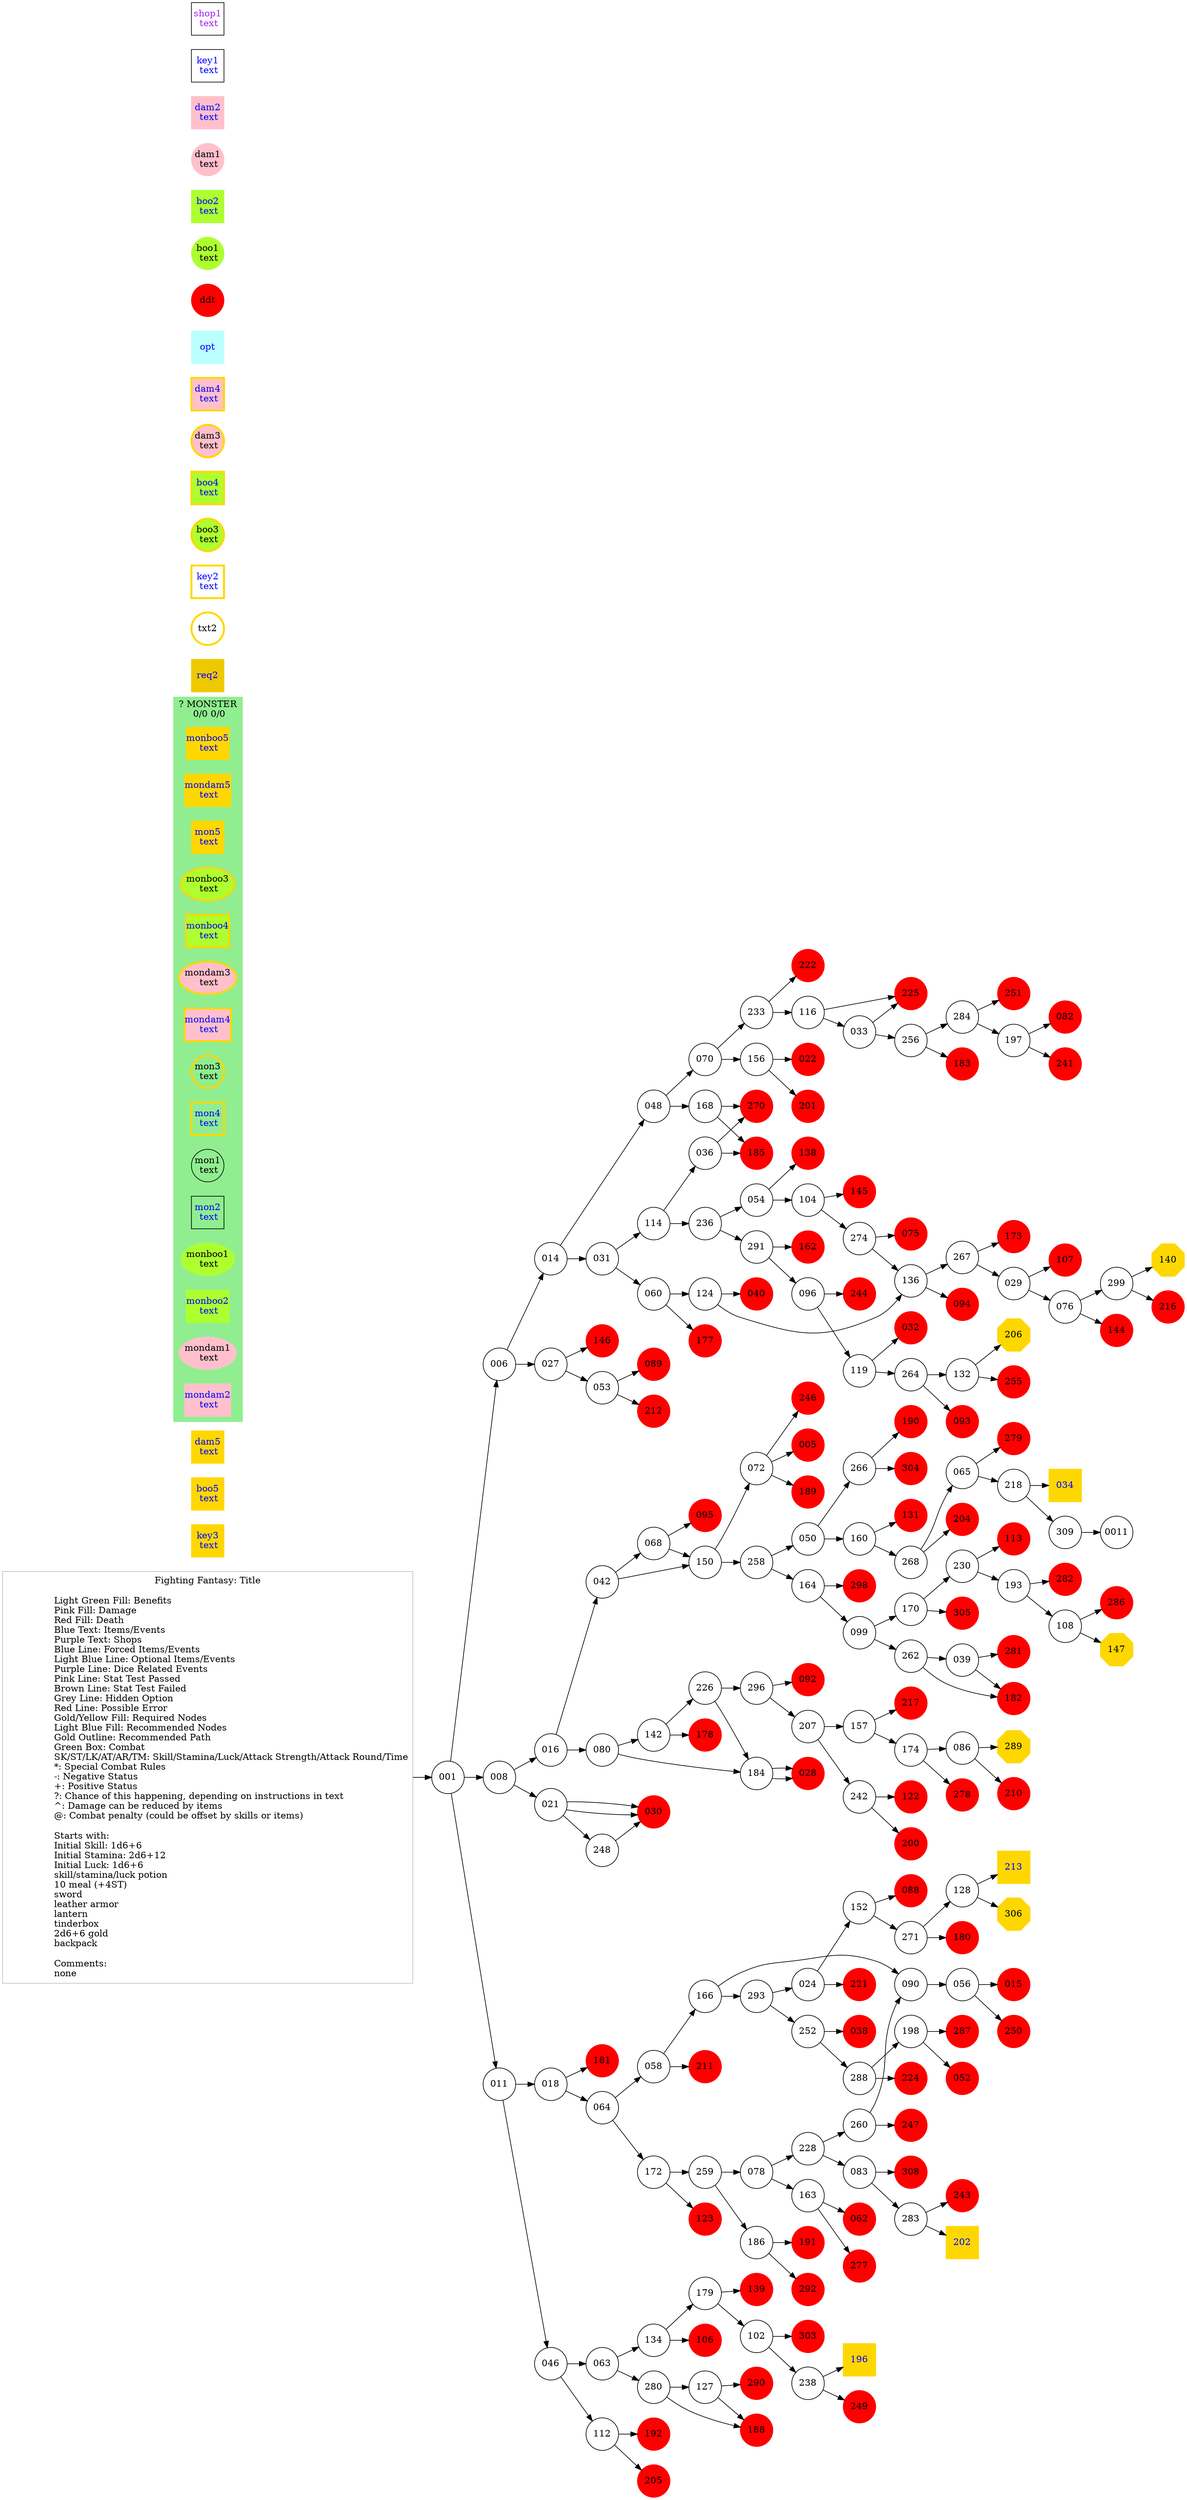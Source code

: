 digraph "Chooseomatic: Thrusts of Justice" {
	// graph defaults
	rankdir=LR
	mclimit=20
	nodesep=.3 // changes horizontal separation of nodes
	ranksep=.4 // changes vertical separation of nodes
	node [height=.7
		width=.7
		shape=ellipse
		margin=0]
	edge[weight=5]

	// a box for a graph label
	// note that you can override the defaults set above
	myTitle [label = "Fighting Fantasy: Title\n\n \
		Light Green Fill: Benefits\l \
		Pink Fill: Damage\l \
		Red Fill: Death\l \
		Blue Text: Items/Events\l \
		Purple Text: Shops\l \
		Blue Line: Forced Items/Events\l \
		Light Blue Line: Optional Items/Events\l \
		Purple Line: Dice Related Events\l \
		Pink Line: Stat Test Passed\l \
		Brown Line: Stat Test Failed\l \
		Grey Line: Hidden Option\l \
		Red Line: Possible Error\l \
		Gold/Yellow Fill: Required Nodes\l \
		Light Blue Fill: Recommended Nodes\l \
		Gold Outline: Recommended Path\l \
		Green Box: Combat\l \
		SK/ST/LK/AT/AR/TM: Skill/Stamina/Luck/Attack Strength/Attack Round/Time\l \
		*: Special Combat Rules\l \
		-: Negative Status\l \
		+: Positive Status\l \
		?: Chance of this happening, depending on instructions in text\l \
		^: Damage can be reduced by items\l \
		@: Combat penalty (could be offset by skills or items)\l\l \
		Starts with:\l \
		Initial Skill: 1d6+6 \l \
		Initial Stamina: 2d6+12\l \
		Initial Luck: 1d6+6\l \
		skill/stamina/luck potion\l \
		10 meal (+4ST)\l \
		sword\l \
		leather armor\l \
		lantern\l \
		tinderbox\l \
		2d6+6 gold\l \
		backpack\l\l \
		Comments:\l \
		none\l"
		color = "gray"
		shape = "box"
		margin = 0.1]

	subgraph Required {
		node [style = "filled" color = "gold" fillcolor = "gold" fontcolor = "blue" shape = "rect"]
		key3
		boo5
		dam5
		monboo5
		mondam5
		mon5
		034
		140 [fontcolor = "black" shape = "octagon"]
		147 [fontcolor = "black" shape = "octagon"]
		196
		202
		206 [fontcolor = "black" shape = "octagon"]
		213
		289 [fontcolor = "black" shape = "octagon"]
		306 [fontcolor = "black" shape = "octagon"]
	}

	subgraph Required2 {
		node [style = "filled" color = "gold2" fillcolor = "gold2" fontcolor = "blue" shape = "rect"]
		req2
	}

	subgraph Recommended {
		node [penwidth = 3 color = "gold"]
		txt2
		key2 [shape = "rect" fontcolor = "blue"]
		boo3 [style = "filled" fillcolor = "greenyellow"]
		boo4 [style = "filled" fillcolor = "greenyellow"]
		dam3 [style = "filled" fillcolor = "pink"]
		dam4 [style = "filled" fillcolor = "pink"]
		monboo3 [style = "filled" fillcolor = "greenyellow"]
		monboo4 [style = "filled" fillcolor = "greenyellow"]
		mondam3 [style = "filled" fillcolor = "pink"]
		mondam4 [style = "filled" fillcolor = "pink"]
		mon3
		mon4
	}
	
	subgraph Optional {
		node [style = "filled" color = "paleturquoise1" fillcolor = "paleturquoise1" fontcolor = "blue" shape = "rect"]
		opt
	}

	subgraph Combat {
		style = "filled" color = "palegreen2"
		subgraph cluster_MONSTER {
			label = "? MONSTER\n 0/0 0/0"
			mon1 [label = "\N\n text"]
			mon2 [shape = "rect" fontcolor = "blue" label = "\N\n text"]
			mon3 [label = "\N\n text"]
			mon4 [shape = "rect" fontcolor = "blue" label = "\N\n text"]
			mon5 [shape = "rect" fontcolor = "blue" label = "\N\n text"]
			monboo1 [style = "filled" color = "greenyellow" label = "\N\n text"]
			monboo2 [shape = "rect" style = "filled" color = "greenyellow" fontcolor = "blue" label = "\N\n text"]
			monboo3 [label = "\N\n text"]
			monboo4 [shape = "rect" fontcolor = "blue" label = "\N\n text"]
			monboo5 [shape = "rect" fontcolor = "blue" label = "\N\n text"]
			mondam1 [style = "filled" color = "pink" label = "\N\n text"]
			mondam2 [shape = "rect" style = "filled" color = "pink" fontcolor = "blue" label = "\N\n text"]
			mondam3 [label = "\N\n text"]
			mondam4 [shape = "rect" fontcolor = "blue" label = "\N\n text"]
			mondam5 [shape = "rect" fontcolor = "blue" label = "\N\n text"]
		}
	}

	subgraph Death {
		node [style = "filled" color = "red"]
		ddt
		005
		015
		022
		028
		030
		032
		038
		040
		052
		062
		075
		082
		088
		089
		092
		093
		094
		095
		106
		107
		113
		122
		123
		131
		138
		139
		144
		145
		146
		162
		173
		177
		178
		180
		181
		182
		183
		185
		188
		189
		190
		191
		192
		200
		201
		204
		205
		210
		211
		212
		216
		217
		221
		222
		224
		225
		241
		243
		244
		246
		247
		249
		250
		251
		255
		270
		277
		278
		279
		281
		282
		286
		287
		290
		292
		298
		303
		304
		305
		308
	}

	subgraph Boost {
		node [style = "filled" color = "greenyellow"]
		boo1 [label = "\N\n text"]
		boo2 [shape = "rect" fontcolor = "blue" label = "\N\n text"]
		boo3 [label = "\N\n text"]
		boo4 [shape = "rect" fontcolor = "blue" label = "\N\n text"]
		boo5 [shape = "rect" fontcolor = "blue" label = "\N\n text"]
	}

	subgraph Damage {
		node [style = "filled" color = "pink"]
		dam1 [label = "\N\n text"]
		dam2 [shape = "rect" fontcolor = "blue" label = "\N\n text"]
		dam3 [label = "\N\n text"]
		dam4 [shape = "rect" fontcolor = "blue" label = "\N\n text"]
		dam5 [shape = "rect" fontcolor = "blue" label = "\N\n text"]
	}

	subgraph Key_Item {
		node [fontcolor = "blue" shape = "rect"]
		key1 [label = "\N\n text"]
		key2 [label = "\N\n text"]
		key3 [label = "\N\n text"]
	}
	
	subgraph Shop {
		node [fontcolor = "purple" shape = "rect"]
		shop1 [label = "\N\n text"]
	}

	myTitle -> 001
	001 -> 006
	001 -> 008
	001 -> 011
	006 -> 014
	006 -> 027
	008 -> 016
	008 -> 021
	011 -> 018
	011 -> 046
	014 -> 048
	014 -> 031
	016 -> 042
	016 -> 080
	018 -> 181
	018 -> 064
	021 -> 030
	021 -> 030
	021 -> 248
	024 -> 152
	024 -> 221
	027 -> 053
	027 -> 146
	029 -> 076
	029 -> 107
	031 -> 114
	031 -> 060
	033 -> 225
	033 -> 256
	036 -> 185
	036 -> 270
	039 -> 281
	039 -> 182
	042 -> 068
	042 -> 150
	046 -> 063
	046 -> 112
	048 -> 168
	048 -> 070
	050 -> 266
	050 -> 160
	053 -> 212
	053 -> 089
	054 -> 104
	054 -> 138
	056 -> 015
	056 -> 250
	058 -> 211
	058 -> 166
	060 -> 177
	060 -> 124
	063 -> 134
	063 -> 280
	064 -> 172
	064 -> 058
	065 -> 218
	065 -> 279
	068 -> 095
	068 -> 150
	070 -> 233
	070 -> 156
	072 -> 189
	072 -> 246
	072 -> 005
	076 -> 144
	076 -> 299
	078 -> 228
	078 -> 163
	080 -> 142
	080 -> 184
	083 -> 283
	083 -> 308
	086 -> 289
	086 -> 210
	090 -> 056
	096 -> 244
	096 -> 119
	099 -> 170
	099 -> 262
	102 -> 238
	102 -> 303
	104 -> 145
	104 -> 274
	108 -> 147
	108 -> 286
	112 -> 192
	112 -> 205
	114 -> 236
	114 -> 036
	116 -> 225
	116 -> 033
	119 -> 264
	119 -> 032
	124 -> 136
	124 -> 040
	127 -> 188
	127 -> 290
	128 -> 306
	128 -> 213
	132 -> 255
	132 -> 206
	134 -> 106
	134 -> 179
	136 -> 267
	136 -> 094
	142 -> 226
	142 -> 178
	150 -> 258
	150 -> 072
	152 -> 271
	152 -> 088
	156 -> 022
	156 -> 201
	157 -> 174
	157 -> 217
	160 -> 131
	160 -> 268
	163 -> 277
	163 -> 062
	164 -> 298
	164 -> 099
	166 -> 293
	166 -> 090
	168 -> 185
	168 -> 270
	170 -> 305
	170 -> 230
	172 -> 123
	172 -> 259
	174 -> 278
	174 -> 086
	179 -> 139
	179 -> 102
	184 -> 028
	184 -> 028
	186 -> 292
	186 -> 191
	193 -> 108
	193 -> 282
	197 -> 082
	197 -> 241
	198 -> 287
	198 -> 052
	207 -> 157
	207 -> 242
	218 -> 034
	218 -> 309
	226 -> 296
	226 -> 184
	228 -> 083
	228 -> 260
	230 -> 113
	230 -> 193
	233 -> 222
	233 -> 116
	236 -> 291
	236 -> 054
	238 -> 249
	238 -> 196
	242 -> 122
	242 -> 200
	248 -> 030
	252 -> 288
	252 -> 038
	256 -> 284
	256 -> 183
	258 -> 050
	258 -> 164
	259 -> 078
	259 -> 186
	260 -> 247
	260 -> 090
	262 -> 039
	262 -> 182
	264 -> 132
	264 -> 093
	266 -> 304
	266 -> 190
	267 -> 173
	267 -> 029
	268 -> 065
	268 -> 204
	271 -> 128
	271 -> 180
	274 -> 136
	274 -> 075
	280 -> 188
	280 -> 127
	283 -> 243
	283 -> 202
	284 -> 197
	284 -> 251
	288 -> 224
	288 -> 198
	291 -> 162
	291 -> 096
	293 -> 252
	293 -> 024
	296 -> 207
	296 -> 092
	299 -> 140
	299 -> 216
	309 -> 0011
}

